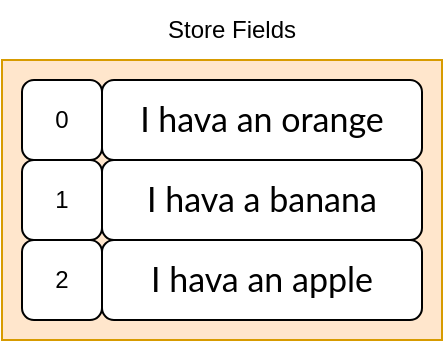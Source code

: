<mxfile version="26.0.7">
  <diagram name="第 1 页" id="oBL71c8dKY334Ne-MNiF">
    <mxGraphModel dx="783" dy="605" grid="1" gridSize="10" guides="1" tooltips="1" connect="1" arrows="1" fold="1" page="1" pageScale="1" pageWidth="827" pageHeight="1169" math="0" shadow="0">
      <root>
        <mxCell id="0" />
        <mxCell id="1" parent="0" />
        <mxCell id="zhw2uIiEPXpF_XwNuZqw-8" value="" style="rounded=0;whiteSpace=wrap;html=1;fillColor=#ffe6cc;strokeColor=#d79b00;" vertex="1" parent="1">
          <mxGeometry x="290" y="330" width="220" height="140" as="geometry" />
        </mxCell>
        <mxCell id="zhw2uIiEPXpF_XwNuZqw-1" value="&lt;span style=&quot;font-family: Lato, -apple-system, &amp;quot;system-ui&amp;quot;, &amp;quot;Segoe UI&amp;quot;, &amp;quot;Droid Sans&amp;quot;, &amp;quot;Helvetica Neue&amp;quot;, &amp;quot;PingFang SC&amp;quot;, &amp;quot;Hiragino Sans GB&amp;quot;, &amp;quot;Droid Sans Fallback&amp;quot;, &amp;quot;Microsoft YaHei&amp;quot;, sans-serif; font-size: 17px; text-align: start; background-color: rgb(255, 255, 255);&quot;&gt;I hava an orange&lt;/span&gt;" style="rounded=1;whiteSpace=wrap;html=1;" vertex="1" parent="1">
          <mxGeometry x="340" y="340" width="160" height="40" as="geometry" />
        </mxCell>
        <mxCell id="zhw2uIiEPXpF_XwNuZqw-2" value="&lt;span style=&quot;font-family: Lato, -apple-system, &amp;quot;system-ui&amp;quot;, &amp;quot;Segoe UI&amp;quot;, &amp;quot;Droid Sans&amp;quot;, &amp;quot;Helvetica Neue&amp;quot;, &amp;quot;PingFang SC&amp;quot;, &amp;quot;Hiragino Sans GB&amp;quot;, &amp;quot;Droid Sans Fallback&amp;quot;, &amp;quot;Microsoft YaHei&amp;quot;, sans-serif; font-size: 17px; text-align: start; background-color: rgb(255, 255, 255);&quot;&gt;I hava a banana&lt;/span&gt;" style="rounded=1;whiteSpace=wrap;html=1;" vertex="1" parent="1">
          <mxGeometry x="340" y="380" width="160" height="40" as="geometry" />
        </mxCell>
        <mxCell id="zhw2uIiEPXpF_XwNuZqw-3" value="&lt;span style=&quot;font-family: Lato, -apple-system, &amp;quot;system-ui&amp;quot;, &amp;quot;Segoe UI&amp;quot;, &amp;quot;Droid Sans&amp;quot;, &amp;quot;Helvetica Neue&amp;quot;, &amp;quot;PingFang SC&amp;quot;, &amp;quot;Hiragino Sans GB&amp;quot;, &amp;quot;Droid Sans Fallback&amp;quot;, &amp;quot;Microsoft YaHei&amp;quot;, sans-serif; font-size: 17px; text-align: start; background-color: rgb(255, 255, 255);&quot;&gt;I hava an apple&lt;/span&gt;" style="rounded=1;whiteSpace=wrap;html=1;" vertex="1" parent="1">
          <mxGeometry x="340" y="420" width="160" height="40" as="geometry" />
        </mxCell>
        <mxCell id="zhw2uIiEPXpF_XwNuZqw-4" value="0" style="rounded=1;whiteSpace=wrap;html=1;" vertex="1" parent="1">
          <mxGeometry x="300" y="340" width="40" height="40" as="geometry" />
        </mxCell>
        <mxCell id="zhw2uIiEPXpF_XwNuZqw-5" value="1" style="rounded=1;whiteSpace=wrap;html=1;" vertex="1" parent="1">
          <mxGeometry x="300" y="380" width="40" height="40" as="geometry" />
        </mxCell>
        <mxCell id="zhw2uIiEPXpF_XwNuZqw-6" value="2" style="rounded=1;whiteSpace=wrap;html=1;" vertex="1" parent="1">
          <mxGeometry x="300" y="420" width="40" height="40" as="geometry" />
        </mxCell>
        <mxCell id="zhw2uIiEPXpF_XwNuZqw-9" value="Store Fields" style="text;html=1;align=center;verticalAlign=middle;whiteSpace=wrap;rounded=0;" vertex="1" parent="1">
          <mxGeometry x="360" y="300" width="90" height="30" as="geometry" />
        </mxCell>
      </root>
    </mxGraphModel>
  </diagram>
</mxfile>

